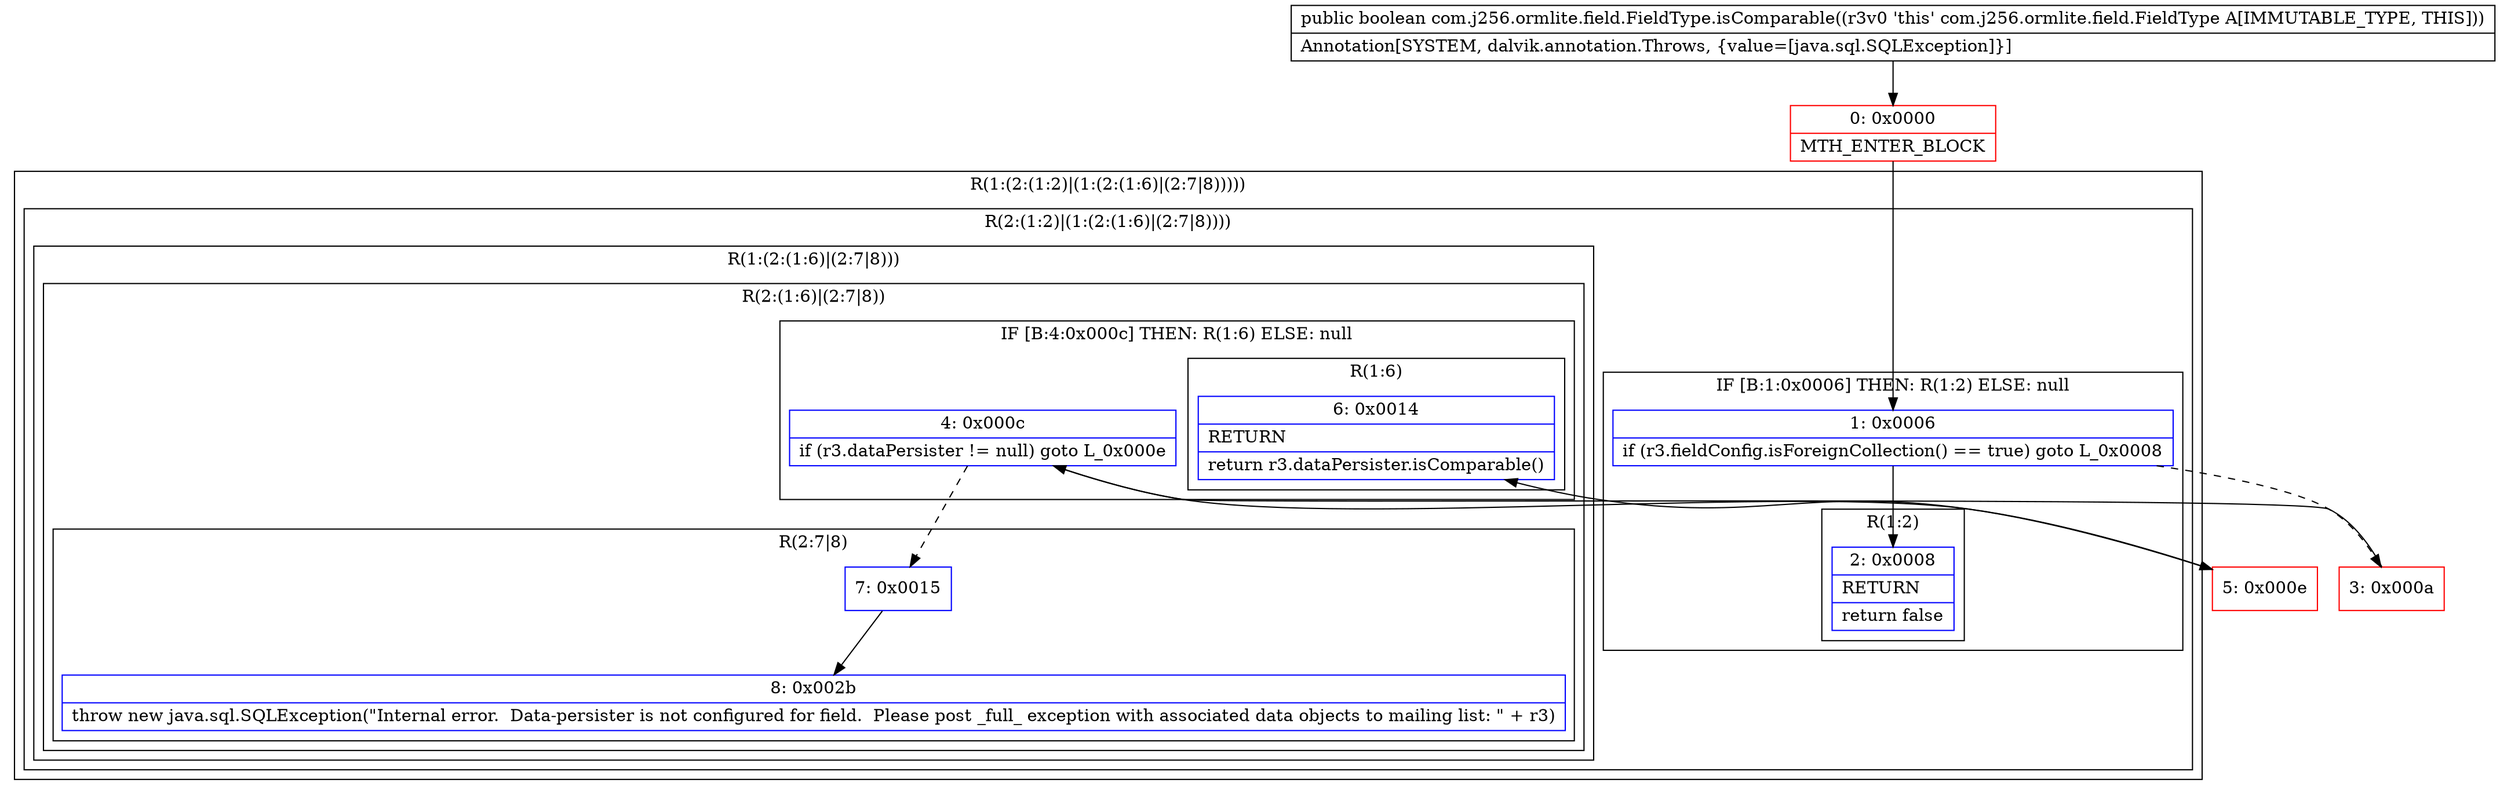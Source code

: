 digraph "CFG forcom.j256.ormlite.field.FieldType.isComparable()Z" {
subgraph cluster_Region_248043156 {
label = "R(1:(2:(1:2)|(1:(2:(1:6)|(2:7|8)))))";
node [shape=record,color=blue];
subgraph cluster_Region_1152580656 {
label = "R(2:(1:2)|(1:(2:(1:6)|(2:7|8))))";
node [shape=record,color=blue];
subgraph cluster_IfRegion_2019066255 {
label = "IF [B:1:0x0006] THEN: R(1:2) ELSE: null";
node [shape=record,color=blue];
Node_1 [shape=record,label="{1\:\ 0x0006|if (r3.fieldConfig.isForeignCollection() == true) goto L_0x0008\l}"];
subgraph cluster_Region_334664669 {
label = "R(1:2)";
node [shape=record,color=blue];
Node_2 [shape=record,label="{2\:\ 0x0008|RETURN\l|return false\l}"];
}
}
subgraph cluster_Region_1539742529 {
label = "R(1:(2:(1:6)|(2:7|8)))";
node [shape=record,color=blue];
subgraph cluster_Region_147242869 {
label = "R(2:(1:6)|(2:7|8))";
node [shape=record,color=blue];
subgraph cluster_IfRegion_883823387 {
label = "IF [B:4:0x000c] THEN: R(1:6) ELSE: null";
node [shape=record,color=blue];
Node_4 [shape=record,label="{4\:\ 0x000c|if (r3.dataPersister != null) goto L_0x000e\l}"];
subgraph cluster_Region_860160552 {
label = "R(1:6)";
node [shape=record,color=blue];
Node_6 [shape=record,label="{6\:\ 0x0014|RETURN\l|return r3.dataPersister.isComparable()\l}"];
}
}
subgraph cluster_Region_1547082642 {
label = "R(2:7|8)";
node [shape=record,color=blue];
Node_7 [shape=record,label="{7\:\ 0x0015}"];
Node_8 [shape=record,label="{8\:\ 0x002b|throw new java.sql.SQLException(\"Internal error.  Data\-persister is not configured for field.  Please post _full_ exception with associated data objects to mailing list: \" + r3)\l}"];
}
}
}
}
}
Node_0 [shape=record,color=red,label="{0\:\ 0x0000|MTH_ENTER_BLOCK\l}"];
Node_3 [shape=record,color=red,label="{3\:\ 0x000a}"];
Node_5 [shape=record,color=red,label="{5\:\ 0x000e}"];
MethodNode[shape=record,label="{public boolean com.j256.ormlite.field.FieldType.isComparable((r3v0 'this' com.j256.ormlite.field.FieldType A[IMMUTABLE_TYPE, THIS]))  | Annotation[SYSTEM, dalvik.annotation.Throws, \{value=[java.sql.SQLException]\}]\l}"];
MethodNode -> Node_0;
Node_1 -> Node_2;
Node_1 -> Node_3[style=dashed];
Node_4 -> Node_5;
Node_4 -> Node_7[style=dashed];
Node_7 -> Node_8;
Node_0 -> Node_1;
Node_3 -> Node_4;
Node_5 -> Node_6;
}

